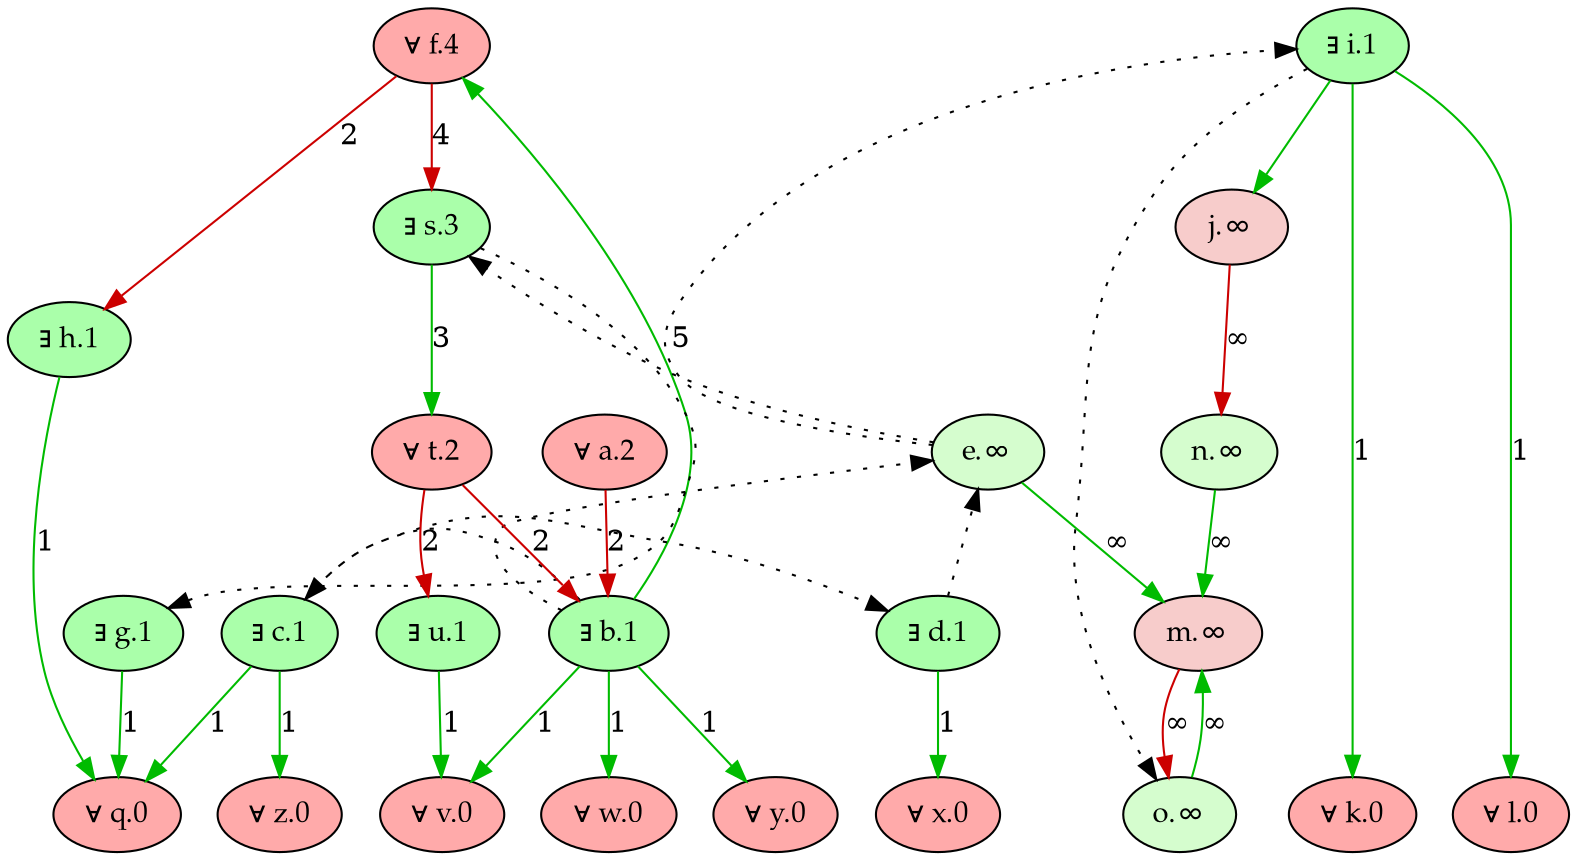 digraph {
    rankdir="TB"
    node [style=filled fontname="Palatino"]
    node [fillcolor="#AAFFAA"]
    "u" [label="∃ u.1"]
    "b" [label="∃ b.1"]
    "c" [label="∃ c.1"]
    "d" [label="∃ d.1"]
    "i" [label="∃ i.1"]
    "g" [label="∃ g.1"]
    "h" [label="∃ h.1"]
    "s" [label="∃ s.3"]
    node [fillcolor="#FFAAAA"]
    "v" [label="∀ v.0"]
    "z" [label="∀ z.0"]
    "y" [label="∀ y.0"]
    "x" [label="∀ x.0"]
    "w" [label="∀ w.0"]
    "q" [label="∀ q.0"]
    "l" [label="∀ l.0"]
    "k" [label="∀ k.0"]
    "a" [label="∀ a.2"]
    "t" [label="∀ t.2"]
    "f" [label="∀ f.4"]
    node [fillcolor="#d5fdce"]
    "e" [label="e.∞"]
    "o" [label="o.∞"]
    "n" [label="n.∞"]
    node [fillcolor="#f7cccb"]
    "j" [label="j.∞"]
    "m" [label="m.∞"]
  edge [color="#CC0000" style="solid" dir="forward" label="2"]
        "a" -> "b" 
        "t" -> "b" 
        "f" -> "h" 
        "t" -> "u" 
  edge [color="#00BB00" style="solid" dir="forward" label="5"]
        "b" -> "f" 
  edge [color="#00BB00" style="solid" dir="forward" label=""]
        "i" -> "j" 
  edge [color="#00BB00" style="solid" dir="forward" label="1"]
        "i" -> "k" 
        "i" -> "l" 
        "g" -> "q" 
        "h" -> "q" 
        "c" -> "q" 
        "b" -> "v" 
        "u" -> "v" 
        "b" -> "w" 
        "d" -> "x" 
        "b" -> "y" 
        "c" -> "z" 
  edge [color="#00BB00" style="solid" dir="forward" label="∞"]
        "e" -> "m" 
        "o" -> "m" 
        "n" -> "m" 
  edge [color="#CC0000" style="solid" dir="forward" label="∞"]
        "j" -> "n" 
        "m" -> "o" 
  edge [color="#CC0000" style="solid" dir="forward" label="4"]
        "f" -> "s" 
  edge [color="#00BB00" style="solid" dir="forward" label="3"]
        "s" -> "t" 
  edge [color="black" style="dotted" dir="forward" label="" constraint=false]
        "b" -> "c" 
        "c" -> "d" 
        "b" -> "e" 
        "d" -> "e" 
        "s" -> "g" 
        "e" -> "i" 
        "i" -> "o" 
        "e" -> "s" 
    {rank = max v z y x w q l k}
    {rank = min f}
}
